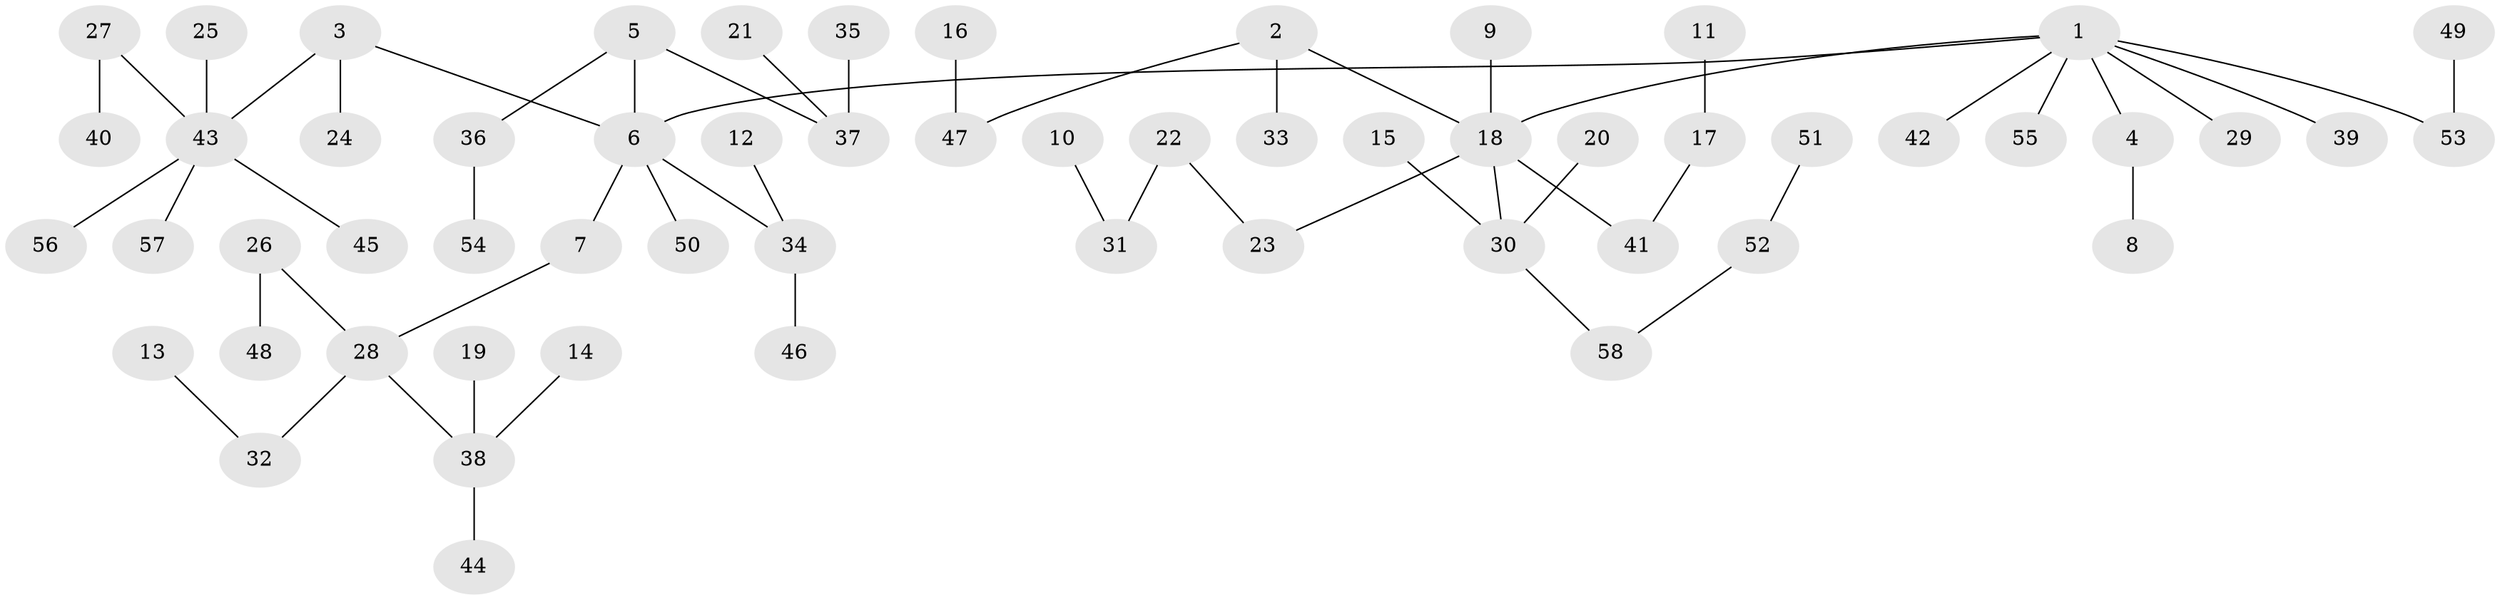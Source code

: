 // original degree distribution, {5: 0.05172413793103448, 4: 0.034482758620689655, 6: 0.008620689655172414, 3: 0.15517241379310345, 2: 0.2672413793103448, 7: 0.008620689655172414, 1: 0.47413793103448276}
// Generated by graph-tools (version 1.1) at 2025/26/03/09/25 03:26:27]
// undirected, 58 vertices, 57 edges
graph export_dot {
graph [start="1"]
  node [color=gray90,style=filled];
  1;
  2;
  3;
  4;
  5;
  6;
  7;
  8;
  9;
  10;
  11;
  12;
  13;
  14;
  15;
  16;
  17;
  18;
  19;
  20;
  21;
  22;
  23;
  24;
  25;
  26;
  27;
  28;
  29;
  30;
  31;
  32;
  33;
  34;
  35;
  36;
  37;
  38;
  39;
  40;
  41;
  42;
  43;
  44;
  45;
  46;
  47;
  48;
  49;
  50;
  51;
  52;
  53;
  54;
  55;
  56;
  57;
  58;
  1 -- 4 [weight=1.0];
  1 -- 6 [weight=1.0];
  1 -- 18 [weight=1.0];
  1 -- 29 [weight=1.0];
  1 -- 39 [weight=1.0];
  1 -- 42 [weight=1.0];
  1 -- 53 [weight=1.0];
  1 -- 55 [weight=1.0];
  2 -- 18 [weight=1.0];
  2 -- 33 [weight=1.0];
  2 -- 47 [weight=1.0];
  3 -- 6 [weight=1.0];
  3 -- 24 [weight=1.0];
  3 -- 43 [weight=1.0];
  4 -- 8 [weight=1.0];
  5 -- 6 [weight=1.0];
  5 -- 36 [weight=1.0];
  5 -- 37 [weight=1.0];
  6 -- 7 [weight=1.0];
  6 -- 34 [weight=1.0];
  6 -- 50 [weight=1.0];
  7 -- 28 [weight=1.0];
  9 -- 18 [weight=1.0];
  10 -- 31 [weight=1.0];
  11 -- 17 [weight=1.0];
  12 -- 34 [weight=1.0];
  13 -- 32 [weight=1.0];
  14 -- 38 [weight=1.0];
  15 -- 30 [weight=1.0];
  16 -- 47 [weight=1.0];
  17 -- 41 [weight=1.0];
  18 -- 23 [weight=1.0];
  18 -- 30 [weight=1.0];
  18 -- 41 [weight=1.0];
  19 -- 38 [weight=1.0];
  20 -- 30 [weight=1.0];
  21 -- 37 [weight=1.0];
  22 -- 23 [weight=1.0];
  22 -- 31 [weight=1.0];
  25 -- 43 [weight=1.0];
  26 -- 28 [weight=1.0];
  26 -- 48 [weight=1.0];
  27 -- 40 [weight=1.0];
  27 -- 43 [weight=1.0];
  28 -- 32 [weight=1.0];
  28 -- 38 [weight=1.0];
  30 -- 58 [weight=1.0];
  34 -- 46 [weight=1.0];
  35 -- 37 [weight=1.0];
  36 -- 54 [weight=1.0];
  38 -- 44 [weight=1.0];
  43 -- 45 [weight=1.0];
  43 -- 56 [weight=1.0];
  43 -- 57 [weight=1.0];
  49 -- 53 [weight=1.0];
  51 -- 52 [weight=1.0];
  52 -- 58 [weight=1.0];
}
